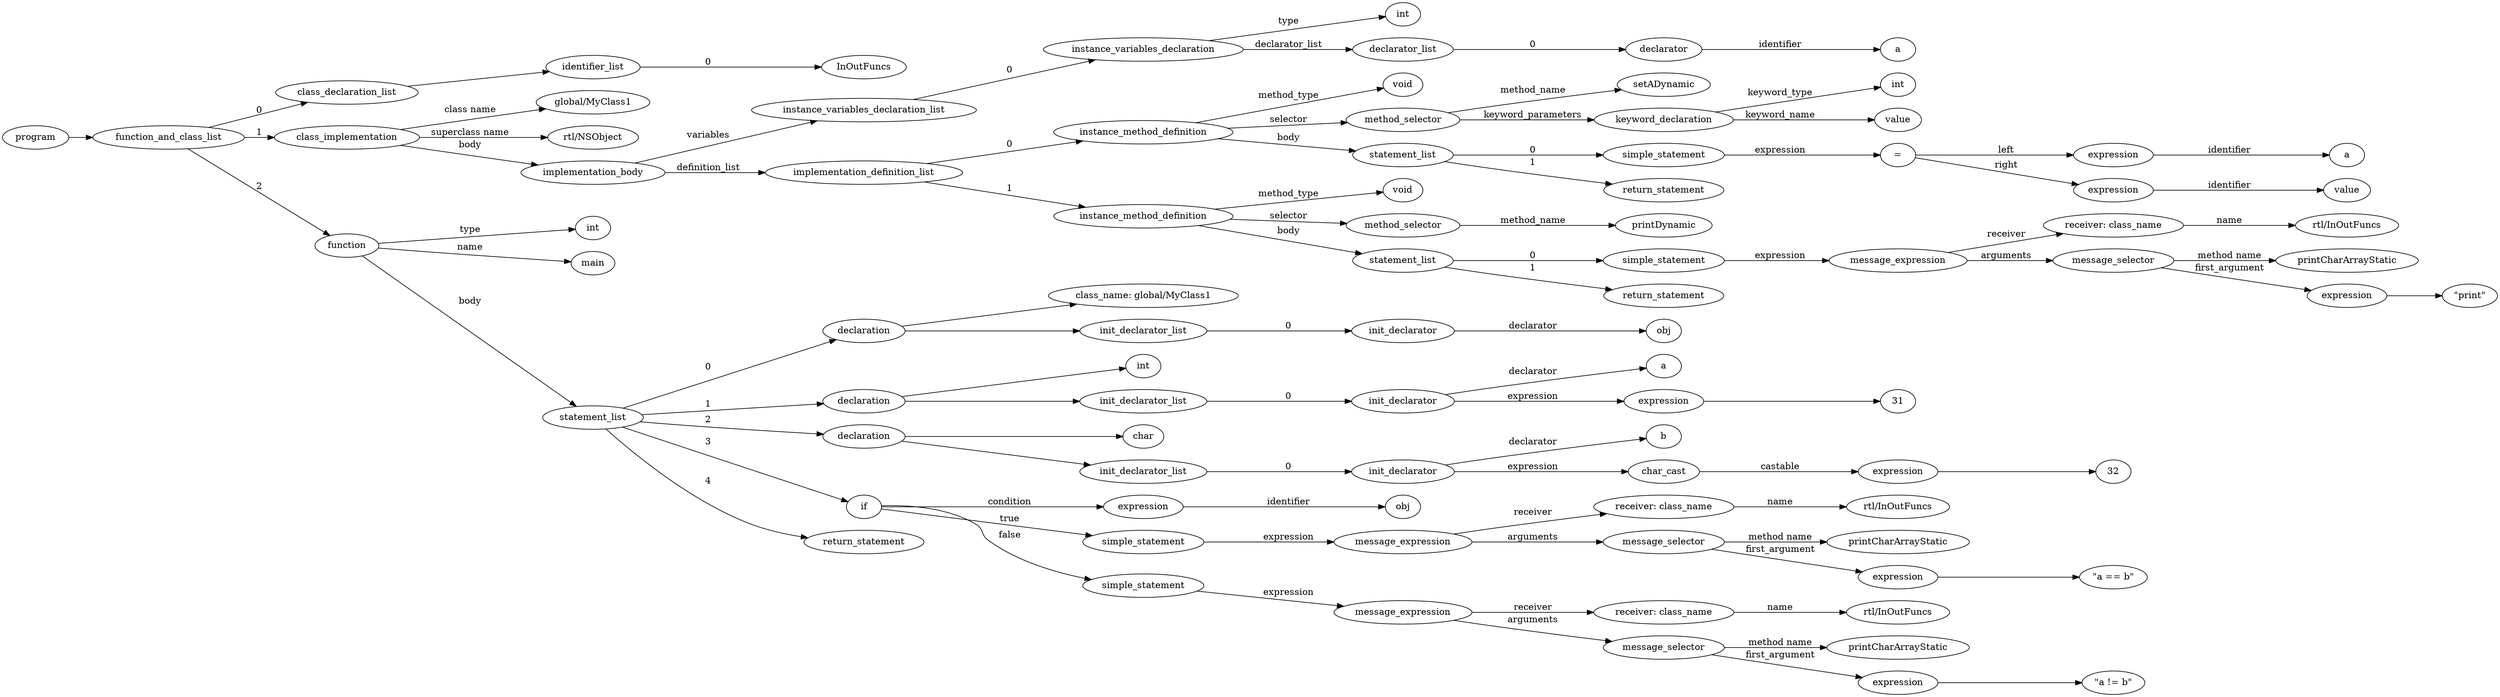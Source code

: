 digraph ObjectiveC { rankdir="LR";
64[label="program"];
64->2;
2[label="function_and_class_list"];
2->1[label="0"];
1[label="class_declaration_list"];
1->0;
0[label="identifier_list"];
0.0 [label="InOutFuncs"];
0->0.0 [label="0"];
2->30[label="1"];
30[label="class_implementation"];
30.1 [label="global/MyClass1"];
30->30.1 [label="class name"];
30.2 [label="rtl/NSObject"];
30->30.2 [label="superclass name"];
30->29[label="body"];
29[label="implementation_body"];
29->7[label="variables"];
7[label="instance_variables_declaration_list"];
7->6[label="0"];
6[label="instance_variables_declaration"];
6->3[label="type"];
3[label="int"];
6->5[label="declarator_list"];
5[label="declarator_list"];
5->4[label="0"];
4[label="declarator"];
4.1 [label="a"];
4->4.1[label="identifier"];
29->18[label="definition_list"];
18[label="implementation_definition_list"];
18->17[label="0"];
17[label="instance_method_definition"];
17->16[label="method_type"];
16[label="void"];
17->10[label="selector"];
10[label="method_selector"];
10->10.1 [label="method_name"];
10.1 [label="setADynamic"];
10->9[label="keyword_parameters"];
9[label="keyword_declaration"];
9->8[label="keyword_type"];
8[label="int"];
9->9.2 [label="keyword_name"];
9.2 [label="value"];
17->15[label="body"];
15[label="statement_list"];
15->14[label="0"];
14[label="simple_statement"];
14->13[label="expression"];
13[label="expression"];
13[label="="];
13->11[label="left"];
11[label="expression"];
11->11.1 [label="identifier"];11.1[label="a"];
13->12[label="right"];
12[label="expression"];
12->12.1 [label="identifier"];12.1[label="value"];
15->82[label="1"];
82[label="return_statement"];
18->28[label="1"];
28[label="instance_method_definition"];
28->27[label="method_type"];
27[label="void"];
28->19[label="selector"];
19[label="method_selector"];
19->19.1 [label="method_name"];
19.1 [label="printDynamic"];
28->26[label="body"];
26[label="statement_list"];
26->25[label="0"];
25[label="simple_statement"];
25->24[label="expression"];
24[label="expression"];
24[label="message_expression"];
24->20[label="receiver"];
20[label="receiver: class_name"];
20.1 [label="rtl/InOutFuncs"];
20->20.1 [label="name"];
24->23[label="arguments"];
23[label="message_selector"];
23.1 [label="printCharArrayStatic"];
23->23.1 [label="method name"]; 
23->22[label="first_argument"];
22[label="expression"];
22->21;
21[label=<"print">];
26->81[label="1"];
81[label="return_statement"];
2->63[label="2"];
63[label="function"];
63->31[label="type"];
31[label="int"];
63->63.1 [label="name"];
63.1 [label="main"];
63->36[label="body"];
36[label="statement_list"];
36->35[label="0"];
35[label="declaration"];
35->34;
34[label="class_name: global/MyClass1"];
35->33;
33[label="init_declarator_list"];
33->32[label="0"];
32[label="init_declarator"];
32.1 [label="obj"];
32->32.1[label="declarator"];
36->42[label="1"];
42[label="declaration"];
42->37;
37[label="int"];
42->41;
41[label="init_declarator_list"];
41->40[label="0"];
40[label="init_declarator"];
40.1 [label="a"];
40->40.1[label="declarator"];
40->39[label="expression"];
39[label="expression"];
39->38;
38[label="31"];
36->48[label="2"];
48[label="declaration"];
48->43;
43[label="char"];
48->47;
47[label="init_declarator_list"];
47->46[label="0"];
46[label="init_declarator"];
46.1 [label="b"];
46->46.1[label="declarator"];
46->83[label="expression"];
83[label="expression"];
83[label="char_cast"];
83->45[label="castable"];
45[label="expression"];
45->44;
44[label="32"];
36->62[label="3"];
62[label="if"];
62->49[label="condition"];
49[label="expression"];
49->49.1 [label="identifier"];49.1[label="obj"];
62->55[label="true"];
55[label="simple_statement"];
55->54[label="expression"];
54[label="expression"];
54[label="message_expression"];
54->50[label="receiver"];
50[label="receiver: class_name"];
50.1 [label="rtl/InOutFuncs"];
50->50.1 [label="name"];
54->53[label="arguments"];
53[label="message_selector"];
53.1 [label="printCharArrayStatic"];
53->53.1 [label="method name"]; 
53->52[label="first_argument"];
52[label="expression"];
52->51;
51[label=<"a == b">];
62->61[label="false"];
61[label="simple_statement"];
61->60[label="expression"];
60[label="expression"];
60[label="message_expression"];
60->56[label="receiver"];
56[label="receiver: class_name"];
56.1 [label="rtl/InOutFuncs"];
56->56.1 [label="name"];
60->59[label="arguments"];
59[label="message_selector"];
59.1 [label="printCharArrayStatic"];
59->59.1 [label="method name"]; 
59->58[label="first_argument"];
58[label="expression"];
58->57;
57[label=<"a != b">];
36->88[label="4"];
88[label="return_statement"];
}
